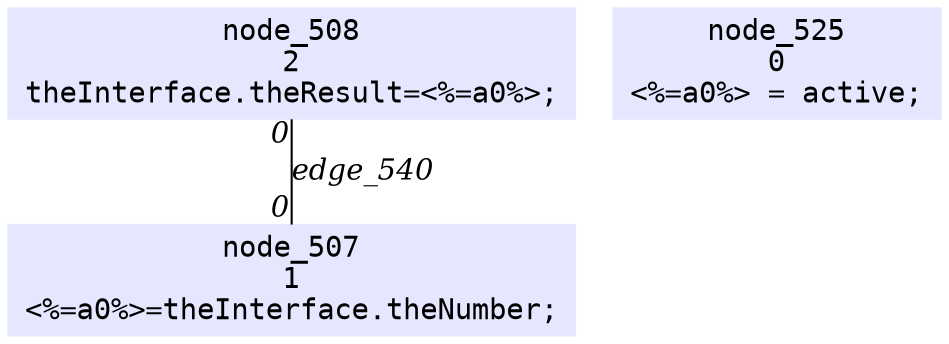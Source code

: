 digraph g{node_507 [shape=box, style=filled, color="0.66 0.1 1.0", fontname="Courier", label="node_507
1
<%=a0%>=theInterface.theNumber;
" ]
node_508 [shape=box, style=filled, color="0.66 0.1 1.0", fontname="Courier", label="node_508
2
theInterface.theResult=<%=a0%>;
" ]
node_525 [shape=box, style=filled, color="0.66 0.1 1.0", fontname="Courier", label="node_525
0
<%=a0%> = active;
" ]
node_508 -> node_507 [dir=none, arrowHead=none, fontname="Times-Italic", label="edge_540",  headlabel="0", taillabel="0" ]
}